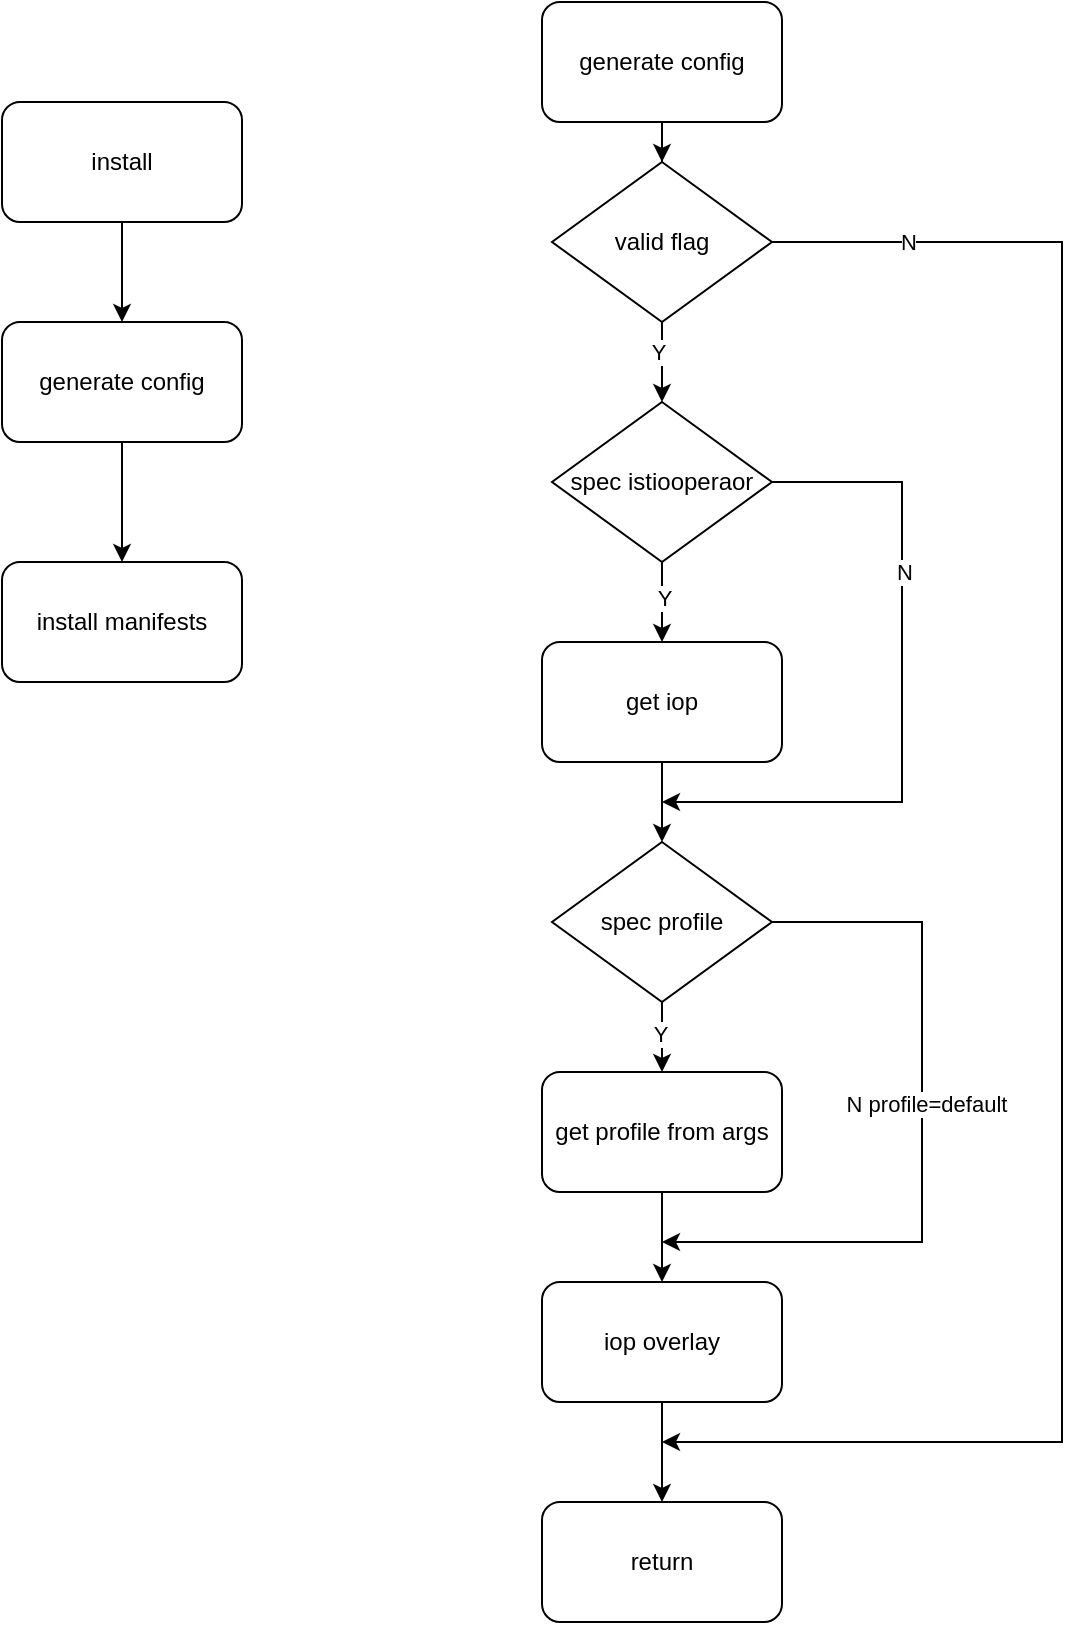 <mxfile version="15.8.8" type="github">
  <diagram id="FrRXY8XsxeKkbpG1BKy7" name="第 1 页">
    <mxGraphModel dx="946" dy="613" grid="1" gridSize="10" guides="1" tooltips="1" connect="1" arrows="1" fold="1" page="1" pageScale="1" pageWidth="827" pageHeight="1169" math="0" shadow="0">
      <root>
        <mxCell id="0" />
        <mxCell id="1" parent="0" />
        <mxCell id="fXP4B3op7cW4psQ4yn_M-21" value="spec profile" style="rhombus;whiteSpace=wrap;html=1;rounded=0;sketch=0;" parent="1" vertex="1">
          <mxGeometry x="385" y="470" width="110" height="80" as="geometry" />
        </mxCell>
        <mxCell id="fXP4B3op7cW4psQ4yn_M-7" value="" style="edgeStyle=orthogonalEdgeStyle;rounded=0;orthogonalLoop=1;jettySize=auto;html=1;" parent="1" source="fXP4B3op7cW4psQ4yn_M-2" target="fXP4B3op7cW4psQ4yn_M-5" edge="1">
          <mxGeometry relative="1" as="geometry" />
        </mxCell>
        <mxCell id="fXP4B3op7cW4psQ4yn_M-2" value="install" style="rounded=1;whiteSpace=wrap;html=1;" parent="1" vertex="1">
          <mxGeometry x="110" y="100" width="120" height="60" as="geometry" />
        </mxCell>
        <mxCell id="fXP4B3op7cW4psQ4yn_M-8" value="" style="edgeStyle=orthogonalEdgeStyle;rounded=0;orthogonalLoop=1;jettySize=auto;html=1;" parent="1" source="fXP4B3op7cW4psQ4yn_M-5" target="fXP4B3op7cW4psQ4yn_M-6" edge="1">
          <mxGeometry relative="1" as="geometry" />
        </mxCell>
        <mxCell id="fXP4B3op7cW4psQ4yn_M-5" value="generate config" style="rounded=1;whiteSpace=wrap;html=1;" parent="1" vertex="1">
          <mxGeometry x="110" y="210" width="120" height="60" as="geometry" />
        </mxCell>
        <mxCell id="fXP4B3op7cW4psQ4yn_M-6" value="install manifests" style="rounded=1;whiteSpace=wrap;html=1;" parent="1" vertex="1">
          <mxGeometry x="110" y="330" width="120" height="60" as="geometry" />
        </mxCell>
        <mxCell id="fXP4B3op7cW4psQ4yn_M-11" value="" style="edgeStyle=orthogonalEdgeStyle;rounded=0;orthogonalLoop=1;jettySize=auto;html=1;" parent="1" source="fXP4B3op7cW4psQ4yn_M-9" target="fXP4B3op7cW4psQ4yn_M-10" edge="1">
          <mxGeometry relative="1" as="geometry" />
        </mxCell>
        <mxCell id="fXP4B3op7cW4psQ4yn_M-9" value="generate config" style="rounded=1;whiteSpace=wrap;html=1;" parent="1" vertex="1">
          <mxGeometry x="380" y="50" width="120" height="60" as="geometry" />
        </mxCell>
        <mxCell id="fXP4B3op7cW4psQ4yn_M-16" value="" style="edgeStyle=orthogonalEdgeStyle;rounded=0;orthogonalLoop=1;jettySize=auto;html=1;" parent="1" source="fXP4B3op7cW4psQ4yn_M-10" target="fXP4B3op7cW4psQ4yn_M-15" edge="1">
          <mxGeometry relative="1" as="geometry" />
        </mxCell>
        <mxCell id="fXP4B3op7cW4psQ4yn_M-38" value="Y" style="edgeLabel;html=1;align=center;verticalAlign=middle;resizable=0;points=[];" parent="fXP4B3op7cW4psQ4yn_M-16" vertex="1" connectable="0">
          <mxGeometry x="-0.25" y="-2" relative="1" as="geometry">
            <mxPoint as="offset" />
          </mxGeometry>
        </mxCell>
        <mxCell id="fXP4B3op7cW4psQ4yn_M-36" style="edgeStyle=orthogonalEdgeStyle;rounded=0;orthogonalLoop=1;jettySize=auto;html=1;exitX=1;exitY=0.5;exitDx=0;exitDy=0;" parent="1" source="fXP4B3op7cW4psQ4yn_M-10" edge="1">
          <mxGeometry relative="1" as="geometry">
            <mxPoint x="440" y="770" as="targetPoint" />
            <Array as="points">
              <mxPoint x="640" y="170" />
              <mxPoint x="640" y="770" />
              <mxPoint x="440" y="770" />
            </Array>
          </mxGeometry>
        </mxCell>
        <mxCell id="fXP4B3op7cW4psQ4yn_M-37" value="N" style="edgeLabel;html=1;align=center;verticalAlign=middle;resizable=0;points=[];" parent="fXP4B3op7cW4psQ4yn_M-36" vertex="1" connectable="0">
          <mxGeometry x="-0.857" relative="1" as="geometry">
            <mxPoint as="offset" />
          </mxGeometry>
        </mxCell>
        <mxCell id="fXP4B3op7cW4psQ4yn_M-10" value="valid flag" style="rhombus;whiteSpace=wrap;html=1;rounded=0;sketch=0;" parent="1" vertex="1">
          <mxGeometry x="385" y="130" width="110" height="80" as="geometry" />
        </mxCell>
        <mxCell id="fXP4B3op7cW4psQ4yn_M-18" value="" style="edgeStyle=orthogonalEdgeStyle;rounded=0;orthogonalLoop=1;jettySize=auto;html=1;" parent="1" source="fXP4B3op7cW4psQ4yn_M-15" target="fXP4B3op7cW4psQ4yn_M-17" edge="1">
          <mxGeometry relative="1" as="geometry" />
        </mxCell>
        <mxCell id="fXP4B3op7cW4psQ4yn_M-34" value="Y" style="edgeLabel;html=1;align=center;verticalAlign=middle;resizable=0;points=[];" parent="fXP4B3op7cW4psQ4yn_M-18" vertex="1" connectable="0">
          <mxGeometry x="-0.1" y="1" relative="1" as="geometry">
            <mxPoint as="offset" />
          </mxGeometry>
        </mxCell>
        <mxCell id="fXP4B3op7cW4psQ4yn_M-33" style="edgeStyle=orthogonalEdgeStyle;rounded=0;orthogonalLoop=1;jettySize=auto;html=1;" parent="1" source="fXP4B3op7cW4psQ4yn_M-15" edge="1">
          <mxGeometry relative="1" as="geometry">
            <mxPoint x="440" y="450" as="targetPoint" />
            <Array as="points">
              <mxPoint x="560" y="290" />
              <mxPoint x="560" y="450" />
            </Array>
          </mxGeometry>
        </mxCell>
        <mxCell id="fXP4B3op7cW4psQ4yn_M-35" value="N" style="edgeLabel;html=1;align=center;verticalAlign=middle;resizable=0;points=[];" parent="fXP4B3op7cW4psQ4yn_M-33" vertex="1" connectable="0">
          <mxGeometry x="-0.362" y="1" relative="1" as="geometry">
            <mxPoint as="offset" />
          </mxGeometry>
        </mxCell>
        <mxCell id="fXP4B3op7cW4psQ4yn_M-15" value="spec istiooperaor" style="rhombus;whiteSpace=wrap;html=1;rounded=0;sketch=0;" parent="1" vertex="1">
          <mxGeometry x="385" y="250" width="110" height="80" as="geometry" />
        </mxCell>
        <mxCell id="fXP4B3op7cW4psQ4yn_M-22" value="" style="edgeStyle=orthogonalEdgeStyle;rounded=0;orthogonalLoop=1;jettySize=auto;html=1;" parent="1" source="fXP4B3op7cW4psQ4yn_M-17" target="fXP4B3op7cW4psQ4yn_M-21" edge="1">
          <mxGeometry relative="1" as="geometry" />
        </mxCell>
        <mxCell id="fXP4B3op7cW4psQ4yn_M-17" value="get iop" style="whiteSpace=wrap;html=1;rounded=1;sketch=0;" parent="1" vertex="1">
          <mxGeometry x="380" y="370" width="120" height="60" as="geometry" />
        </mxCell>
        <mxCell id="fXP4B3op7cW4psQ4yn_M-24" value="" style="edgeStyle=orthogonalEdgeStyle;rounded=0;orthogonalLoop=1;jettySize=auto;html=1;" parent="1" source="fXP4B3op7cW4psQ4yn_M-21" target="fXP4B3op7cW4psQ4yn_M-23" edge="1">
          <mxGeometry relative="1" as="geometry" />
        </mxCell>
        <mxCell id="fXP4B3op7cW4psQ4yn_M-26" value="Y" style="edgeLabel;html=1;align=center;verticalAlign=middle;resizable=0;points=[];" parent="fXP4B3op7cW4psQ4yn_M-24" vertex="1" connectable="0">
          <mxGeometry x="-0.286" y="-1" relative="1" as="geometry">
            <mxPoint as="offset" />
          </mxGeometry>
        </mxCell>
        <mxCell id="fXP4B3op7cW4psQ4yn_M-29" style="edgeStyle=orthogonalEdgeStyle;rounded=0;orthogonalLoop=1;jettySize=auto;html=1;exitX=1;exitY=0.5;exitDx=0;exitDy=0;" parent="1" source="fXP4B3op7cW4psQ4yn_M-21" edge="1">
          <mxGeometry relative="1" as="geometry">
            <Array as="points">
              <mxPoint x="570" y="510" />
              <mxPoint x="570" y="670" />
              <mxPoint x="500" y="670" />
            </Array>
            <mxPoint x="440" y="670" as="targetPoint" />
          </mxGeometry>
        </mxCell>
        <mxCell id="fXP4B3op7cW4psQ4yn_M-30" value="N profile=default" style="edgeLabel;html=1;align=center;verticalAlign=middle;resizable=0;points=[];" parent="fXP4B3op7cW4psQ4yn_M-29" vertex="1" connectable="0">
          <mxGeometry x="-0.092" y="2" relative="1" as="geometry">
            <mxPoint as="offset" />
          </mxGeometry>
        </mxCell>
        <mxCell id="fXP4B3op7cW4psQ4yn_M-28" value="" style="edgeStyle=orthogonalEdgeStyle;rounded=0;orthogonalLoop=1;jettySize=auto;html=1;" parent="1" source="fXP4B3op7cW4psQ4yn_M-23" target="fXP4B3op7cW4psQ4yn_M-27" edge="1">
          <mxGeometry relative="1" as="geometry" />
        </mxCell>
        <mxCell id="fXP4B3op7cW4psQ4yn_M-23" value="get profile from args" style="whiteSpace=wrap;html=1;rounded=1;sketch=0;" parent="1" vertex="1">
          <mxGeometry x="380" y="585" width="120" height="60" as="geometry" />
        </mxCell>
        <mxCell id="fXP4B3op7cW4psQ4yn_M-32" value="" style="edgeStyle=orthogonalEdgeStyle;rounded=0;orthogonalLoop=1;jettySize=auto;html=1;" parent="1" source="fXP4B3op7cW4psQ4yn_M-27" target="fXP4B3op7cW4psQ4yn_M-31" edge="1">
          <mxGeometry relative="1" as="geometry" />
        </mxCell>
        <mxCell id="fXP4B3op7cW4psQ4yn_M-27" value="iop overlay" style="whiteSpace=wrap;html=1;rounded=1;sketch=0;" parent="1" vertex="1">
          <mxGeometry x="380" y="690" width="120" height="60" as="geometry" />
        </mxCell>
        <mxCell id="fXP4B3op7cW4psQ4yn_M-31" value="return" style="whiteSpace=wrap;html=1;rounded=1;sketch=0;" parent="1" vertex="1">
          <mxGeometry x="380" y="800" width="120" height="60" as="geometry" />
        </mxCell>
      </root>
    </mxGraphModel>
  </diagram>
</mxfile>
